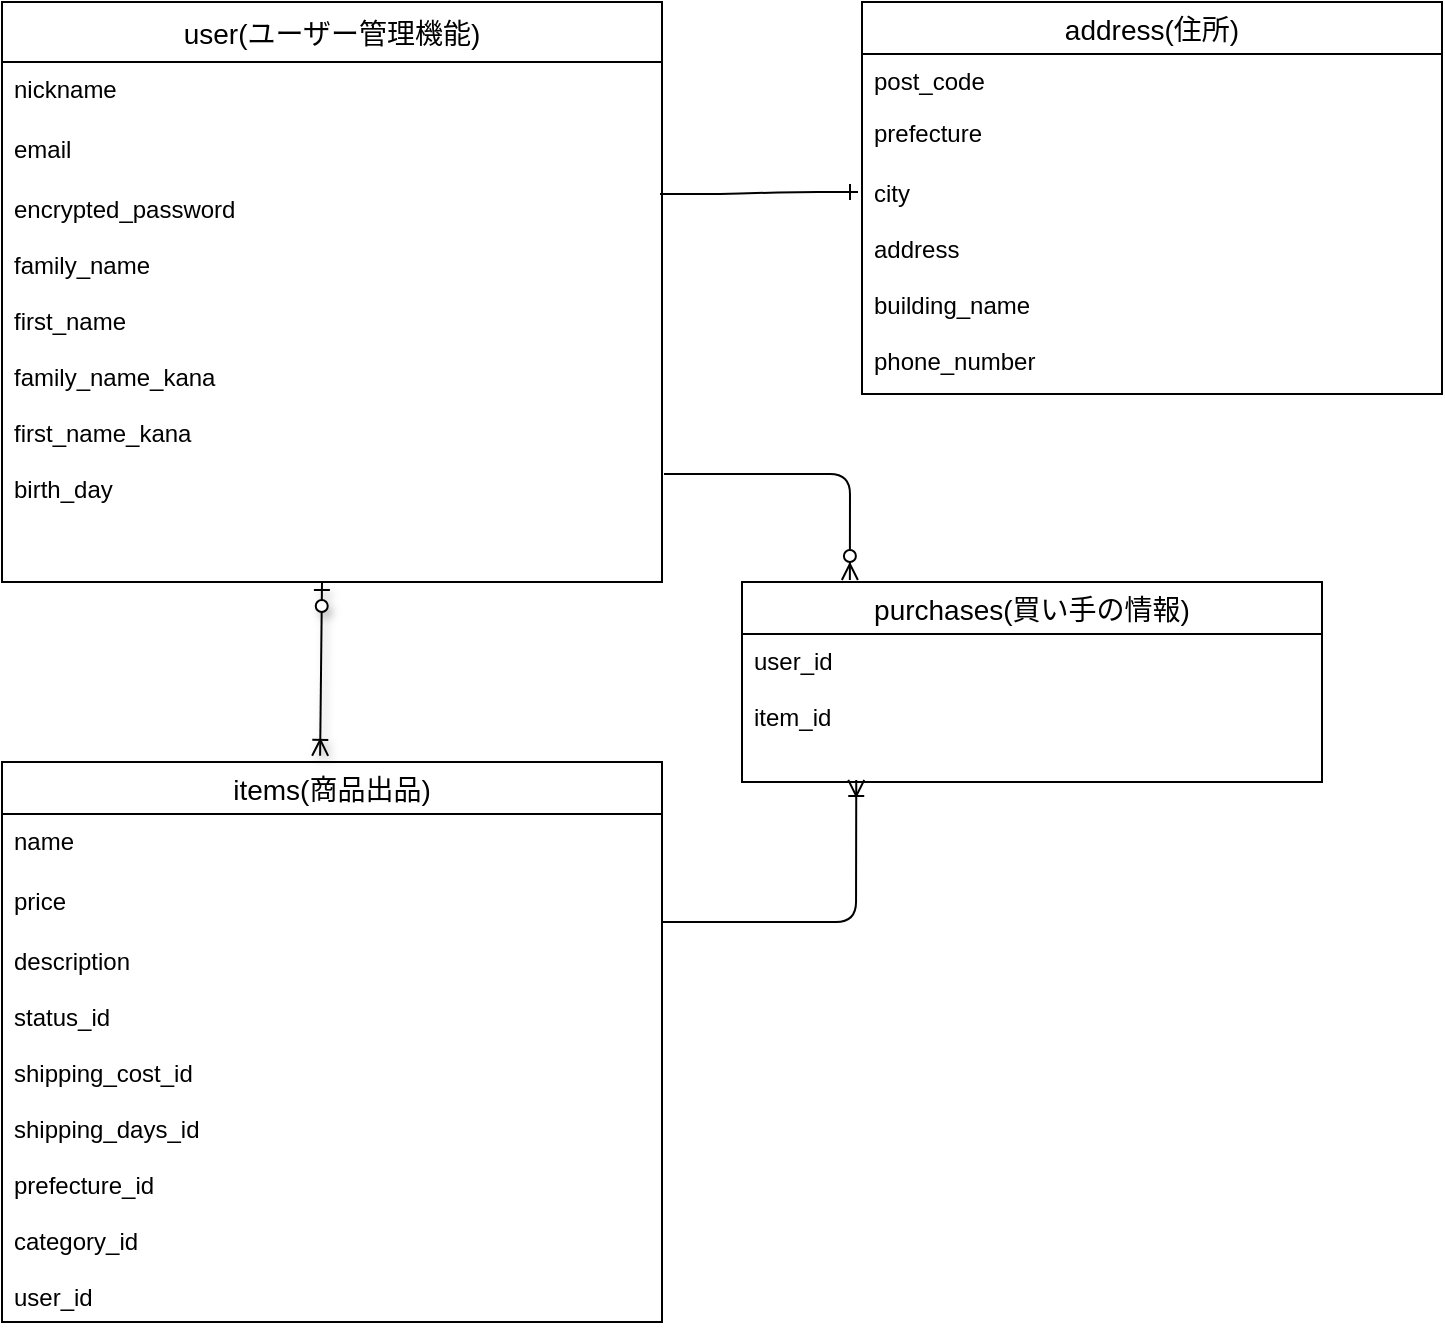<mxfile version="13.10.0" type="embed">
    <diagram id="y3rwGE36nVMxPeSn7glF" name="ページ1">
        <mxGraphModel dx="266" dy="590" grid="1" gridSize="10" guides="1" tooltips="1" connect="1" arrows="1" fold="1" page="1" pageScale="1" pageWidth="850" pageHeight="1100" math="0" shadow="0">
            <root>
                <mxCell id="0"/>
                <mxCell id="1" parent="0"/>
                <mxCell id="98" value="user(ユーザー管理機能)" style="swimlane;fontStyle=0;childLayout=stackLayout;horizontal=1;startSize=30;horizontalStack=0;resizeParent=1;resizeParentMax=0;resizeLast=0;collapsible=1;marginBottom=0;align=center;fontSize=14;" parent="1" vertex="1">
                    <mxGeometry x="80" y="50" width="330" height="290" as="geometry"/>
                </mxCell>
                <mxCell id="99" value="nickname" style="text;strokeColor=none;fillColor=none;spacingLeft=4;spacingRight=4;overflow=hidden;rotatable=0;points=[[0,0.5],[1,0.5]];portConstraint=eastwest;fontSize=12;" parent="98" vertex="1">
                    <mxGeometry y="30" width="330" height="30" as="geometry"/>
                </mxCell>
                <mxCell id="100" value="email" style="text;strokeColor=none;fillColor=none;spacingLeft=4;spacingRight=4;overflow=hidden;rotatable=0;points=[[0,0.5],[1,0.5]];portConstraint=eastwest;fontSize=12;" parent="98" vertex="1">
                    <mxGeometry y="60" width="330" height="30" as="geometry"/>
                </mxCell>
                <mxCell id="101" value="encrypted_password&#10; &#10;family_name&#10;&#10;first_name&#10;&#10;family_name_kana&#10;&#10;first_name_kana&#10;&#10;birth_day&#10;&#10;&#10;" style="text;strokeColor=none;fillColor=none;spacingLeft=4;spacingRight=4;overflow=hidden;rotatable=0;points=[[0,0.5],[1,0.5]];portConstraint=eastwest;fontSize=12;" parent="98" vertex="1">
                    <mxGeometry y="90" width="330" height="200" as="geometry"/>
                </mxCell>
                <mxCell id="136" value="items(商品出品)" style="swimlane;fontStyle=0;childLayout=stackLayout;horizontal=1;startSize=26;horizontalStack=0;resizeParent=1;resizeParentMax=0;resizeLast=0;collapsible=1;marginBottom=0;align=center;fontSize=14;" parent="1" vertex="1">
                    <mxGeometry x="80" y="430" width="330" height="280" as="geometry"/>
                </mxCell>
                <mxCell id="137" value="name" style="text;strokeColor=none;fillColor=none;spacingLeft=4;spacingRight=4;overflow=hidden;rotatable=0;points=[[0,0.5],[1,0.5]];portConstraint=eastwest;fontSize=12;" parent="136" vertex="1">
                    <mxGeometry y="26" width="330" height="30" as="geometry"/>
                </mxCell>
                <mxCell id="138" value="price" style="text;strokeColor=none;fillColor=none;spacingLeft=4;spacingRight=4;overflow=hidden;rotatable=0;points=[[0,0.5],[1,0.5]];portConstraint=eastwest;fontSize=12;" parent="136" vertex="1">
                    <mxGeometry y="56" width="330" height="30" as="geometry"/>
                </mxCell>
                <mxCell id="139" value="description&#10;&#10;status_id&#10;&#10;shipping_cost_id&#10;&#10;shipping_days_id&#10;&#10;prefecture_id&#10;&#10;category_id&#10;&#10;user_id" style="text;strokeColor=none;fillColor=none;spacingLeft=4;spacingRight=4;overflow=hidden;rotatable=0;points=[[0,0.5],[1,0.5]];portConstraint=eastwest;fontSize=12;" parent="136" vertex="1">
                    <mxGeometry y="86" width="330" height="194" as="geometry"/>
                </mxCell>
                <mxCell id="164" value="" style="fontSize=12;html=1;endArrow=ERoneToMany;startArrow=ERzeroToOne;shadow=1;entryX=0.482;entryY=-0.011;entryDx=0;entryDy=0;entryPerimeter=0;" parent="1" target="136" edge="1">
                    <mxGeometry width="100" height="100" relative="1" as="geometry">
                        <mxPoint x="240" y="340" as="sourcePoint"/>
                        <mxPoint x="240" y="420" as="targetPoint"/>
                        <Array as="points"/>
                    </mxGeometry>
                </mxCell>
                <mxCell id="167" value="purchases(買い手の情報)" style="swimlane;fontStyle=0;childLayout=stackLayout;horizontal=1;startSize=26;horizontalStack=0;resizeParent=1;resizeParentMax=0;resizeLast=0;collapsible=1;marginBottom=0;align=center;fontSize=14;" parent="1" vertex="1">
                    <mxGeometry x="450" y="340" width="290" height="100" as="geometry"/>
                </mxCell>
                <mxCell id="168" value="user_id&#10;&#10;item_id" style="text;strokeColor=none;fillColor=none;spacingLeft=4;spacingRight=4;overflow=hidden;rotatable=0;points=[[0,0.5],[1,0.5]];portConstraint=eastwest;fontSize=12;" parent="167" vertex="1">
                    <mxGeometry y="26" width="290" height="74" as="geometry"/>
                </mxCell>
                <mxCell id="174" value="address(住所)" style="swimlane;fontStyle=0;childLayout=stackLayout;horizontal=1;startSize=26;horizontalStack=0;resizeParent=1;resizeParentMax=0;resizeLast=0;collapsible=1;marginBottom=0;align=center;fontSize=14;" parent="1" vertex="1">
                    <mxGeometry x="510" y="50" width="290" height="196" as="geometry"/>
                </mxCell>
                <mxCell id="175" value="post_code" style="text;strokeColor=none;fillColor=none;spacingLeft=4;spacingRight=4;overflow=hidden;rotatable=0;points=[[0,0.5],[1,0.5]];portConstraint=eastwest;fontSize=12;" parent="174" vertex="1">
                    <mxGeometry y="26" width="290" height="26" as="geometry"/>
                </mxCell>
                <mxCell id="176" value="prefecture" style="text;strokeColor=none;fillColor=none;spacingLeft=4;spacingRight=4;overflow=hidden;rotatable=0;points=[[0,0.5],[1,0.5]];portConstraint=eastwest;fontSize=12;" parent="174" vertex="1">
                    <mxGeometry y="52" width="290" height="30" as="geometry"/>
                </mxCell>
                <mxCell id="177" value="city&#10;&#10;address&#10;&#10;building_name&#10;&#10;phone_number" style="text;strokeColor=none;fillColor=none;spacingLeft=4;spacingRight=4;overflow=hidden;rotatable=0;points=[[0,0.5],[1,0.5]];portConstraint=eastwest;fontSize=12;" parent="174" vertex="1">
                    <mxGeometry y="82" width="290" height="114" as="geometry"/>
                </mxCell>
                <mxCell id="180" value="" style="fontSize=12;html=1;endArrow=ERzeroToMany;endFill=1;exitX=1.003;exitY=0.73;exitDx=0;exitDy=0;exitPerimeter=0;entryX=0.186;entryY=-0.01;entryDx=0;entryDy=0;entryPerimeter=0;" parent="1" source="101" target="167" edge="1">
                    <mxGeometry width="100" height="100" relative="1" as="geometry">
                        <mxPoint x="390" y="300" as="sourcePoint"/>
                        <mxPoint x="490" y="200" as="targetPoint"/>
                        <Array as="points">
                            <mxPoint x="460" y="286"/>
                            <mxPoint x="504" y="286"/>
                        </Array>
                    </mxGeometry>
                </mxCell>
                <mxCell id="181" value="" style="fontSize=12;html=1;endArrow=ERoneToMany;entryX=0.197;entryY=0.986;entryDx=0;entryDy=0;entryPerimeter=0;" parent="1" target="168" edge="1">
                    <mxGeometry width="100" height="100" relative="1" as="geometry">
                        <mxPoint x="410" y="510" as="sourcePoint"/>
                        <mxPoint x="510" y="410" as="targetPoint"/>
                        <Array as="points">
                            <mxPoint x="507" y="510"/>
                        </Array>
                    </mxGeometry>
                </mxCell>
                <mxCell id="182" value="" style="edgeStyle=entityRelationEdgeStyle;fontSize=12;html=1;endArrow=ERone;endFill=1;exitX=0.997;exitY=0.03;exitDx=0;exitDy=0;exitPerimeter=0;" parent="1" source="101" edge="1">
                    <mxGeometry width="100" height="100" relative="1" as="geometry">
                        <mxPoint x="410" y="300" as="sourcePoint"/>
                        <mxPoint x="508" y="145" as="targetPoint"/>
                    </mxGeometry>
                </mxCell>
            </root>
        </mxGraphModel>
    </diagram>
</mxfile>